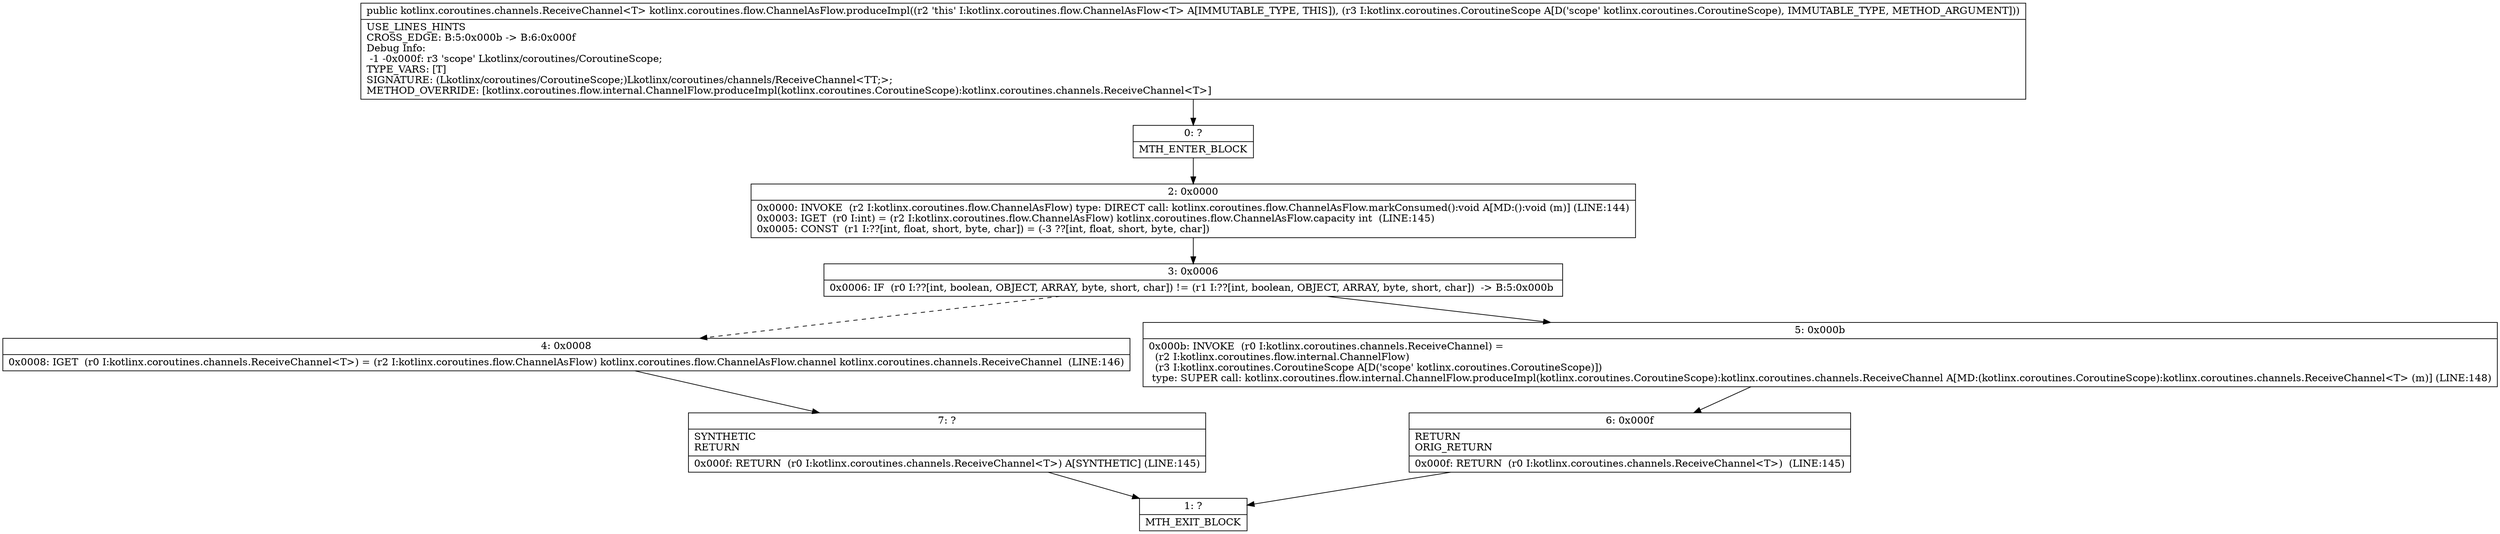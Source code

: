 digraph "CFG forkotlinx.coroutines.flow.ChannelAsFlow.produceImpl(Lkotlinx\/coroutines\/CoroutineScope;)Lkotlinx\/coroutines\/channels\/ReceiveChannel;" {
Node_0 [shape=record,label="{0\:\ ?|MTH_ENTER_BLOCK\l}"];
Node_2 [shape=record,label="{2\:\ 0x0000|0x0000: INVOKE  (r2 I:kotlinx.coroutines.flow.ChannelAsFlow) type: DIRECT call: kotlinx.coroutines.flow.ChannelAsFlow.markConsumed():void A[MD:():void (m)] (LINE:144)\l0x0003: IGET  (r0 I:int) = (r2 I:kotlinx.coroutines.flow.ChannelAsFlow) kotlinx.coroutines.flow.ChannelAsFlow.capacity int  (LINE:145)\l0x0005: CONST  (r1 I:??[int, float, short, byte, char]) = (\-3 ??[int, float, short, byte, char]) \l}"];
Node_3 [shape=record,label="{3\:\ 0x0006|0x0006: IF  (r0 I:??[int, boolean, OBJECT, ARRAY, byte, short, char]) != (r1 I:??[int, boolean, OBJECT, ARRAY, byte, short, char])  \-\> B:5:0x000b \l}"];
Node_4 [shape=record,label="{4\:\ 0x0008|0x0008: IGET  (r0 I:kotlinx.coroutines.channels.ReceiveChannel\<T\>) = (r2 I:kotlinx.coroutines.flow.ChannelAsFlow) kotlinx.coroutines.flow.ChannelAsFlow.channel kotlinx.coroutines.channels.ReceiveChannel  (LINE:146)\l}"];
Node_7 [shape=record,label="{7\:\ ?|SYNTHETIC\lRETURN\l|0x000f: RETURN  (r0 I:kotlinx.coroutines.channels.ReceiveChannel\<T\>) A[SYNTHETIC] (LINE:145)\l}"];
Node_1 [shape=record,label="{1\:\ ?|MTH_EXIT_BLOCK\l}"];
Node_5 [shape=record,label="{5\:\ 0x000b|0x000b: INVOKE  (r0 I:kotlinx.coroutines.channels.ReceiveChannel) = \l  (r2 I:kotlinx.coroutines.flow.internal.ChannelFlow)\l  (r3 I:kotlinx.coroutines.CoroutineScope A[D('scope' kotlinx.coroutines.CoroutineScope)])\l type: SUPER call: kotlinx.coroutines.flow.internal.ChannelFlow.produceImpl(kotlinx.coroutines.CoroutineScope):kotlinx.coroutines.channels.ReceiveChannel A[MD:(kotlinx.coroutines.CoroutineScope):kotlinx.coroutines.channels.ReceiveChannel\<T\> (m)] (LINE:148)\l}"];
Node_6 [shape=record,label="{6\:\ 0x000f|RETURN\lORIG_RETURN\l|0x000f: RETURN  (r0 I:kotlinx.coroutines.channels.ReceiveChannel\<T\>)  (LINE:145)\l}"];
MethodNode[shape=record,label="{public kotlinx.coroutines.channels.ReceiveChannel\<T\> kotlinx.coroutines.flow.ChannelAsFlow.produceImpl((r2 'this' I:kotlinx.coroutines.flow.ChannelAsFlow\<T\> A[IMMUTABLE_TYPE, THIS]), (r3 I:kotlinx.coroutines.CoroutineScope A[D('scope' kotlinx.coroutines.CoroutineScope), IMMUTABLE_TYPE, METHOD_ARGUMENT]))  | USE_LINES_HINTS\lCROSS_EDGE: B:5:0x000b \-\> B:6:0x000f\lDebug Info:\l  \-1 \-0x000f: r3 'scope' Lkotlinx\/coroutines\/CoroutineScope;\lTYPE_VARS: [T]\lSIGNATURE: (Lkotlinx\/coroutines\/CoroutineScope;)Lkotlinx\/coroutines\/channels\/ReceiveChannel\<TT;\>;\lMETHOD_OVERRIDE: [kotlinx.coroutines.flow.internal.ChannelFlow.produceImpl(kotlinx.coroutines.CoroutineScope):kotlinx.coroutines.channels.ReceiveChannel\<T\>]\l}"];
MethodNode -> Node_0;Node_0 -> Node_2;
Node_2 -> Node_3;
Node_3 -> Node_4[style=dashed];
Node_3 -> Node_5;
Node_4 -> Node_7;
Node_7 -> Node_1;
Node_5 -> Node_6;
Node_6 -> Node_1;
}

